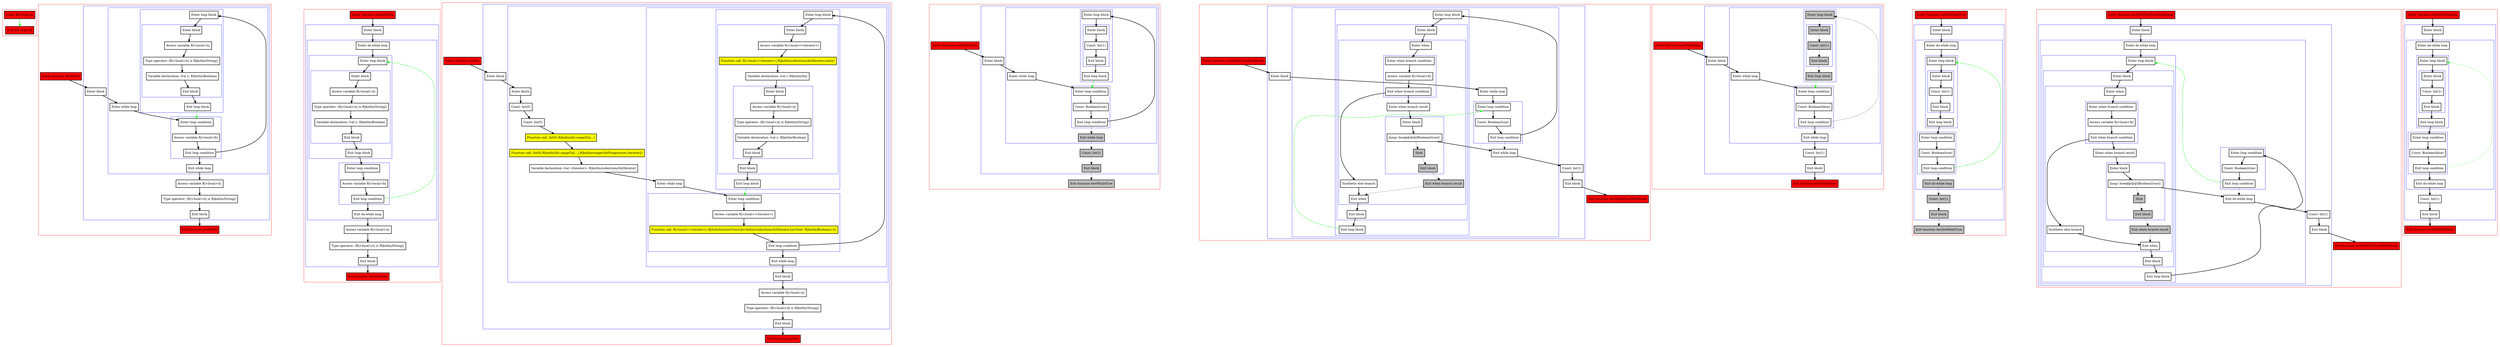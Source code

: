 digraph loops_kt {
    graph [nodesep=3]
    node [shape=box penwidth=2]
    edge [penwidth=2]

    subgraph cluster_0 {
        color=red
        0 [label="Enter file loops.kt" style="filled" fillcolor=red];
        1 [label="Exit file loops.kt" style="filled" fillcolor=red];
    }
    0 -> {1} [color=green];

    subgraph cluster_1 {
        color=red
        2 [label="Enter function testWhile" style="filled" fillcolor=red];
        subgraph cluster_2 {
            color=blue
            3 [label="Enter block"];
            subgraph cluster_3 {
                color=blue
                4 [label="Enter while loop"];
                subgraph cluster_4 {
                    color=blue
                    5 [label="Enter loop condition"];
                    6 [label="Access variable R|<local>/b|"];
                    7 [label="Exit loop condition"];
                }
                subgraph cluster_5 {
                    color=blue
                    8 [label="Enter loop block"];
                    subgraph cluster_6 {
                        color=blue
                        9 [label="Enter block"];
                        10 [label="Access variable R|<local>/x|"];
                        11 [label="Type operator: (R|<local>/x| is R|kotlin/String|)"];
                        12 [label="Variable declaration: lval y: R|kotlin/Boolean|"];
                        13 [label="Exit block"];
                    }
                    14 [label="Exit loop block"];
                }
                15 [label="Exit while loop"];
            }
            16 [label="Access variable R|<local>/x|"];
            17 [label="Type operator: (R|<local>/x| is R|kotlin/String|)"];
            18 [label="Exit block"];
        }
        19 [label="Exit function testWhile" style="filled" fillcolor=red];
    }
    2 -> {3};
    3 -> {4};
    4 -> {5};
    5 -> {6};
    6 -> {7};
    7 -> {8 15};
    8 -> {9};
    9 -> {10};
    10 -> {11};
    11 -> {12};
    12 -> {13};
    13 -> {14};
    14 -> {5} [color=green style=dashed];
    15 -> {16};
    16 -> {17};
    17 -> {18};
    18 -> {19};

    subgraph cluster_7 {
        color=red
        20 [label="Enter function testDoWhile" style="filled" fillcolor=red];
        subgraph cluster_8 {
            color=blue
            21 [label="Enter block"];
            subgraph cluster_9 {
                color=blue
                22 [label="Enter do-while loop"];
                subgraph cluster_10 {
                    color=blue
                    23 [label="Enter loop block"];
                    subgraph cluster_11 {
                        color=blue
                        24 [label="Enter block"];
                        25 [label="Access variable R|<local>/x|"];
                        26 [label="Type operator: (R|<local>/x| is R|kotlin/String|)"];
                        27 [label="Variable declaration: lval y: R|kotlin/Boolean|"];
                        28 [label="Exit block"];
                    }
                    29 [label="Exit loop block"];
                }
                subgraph cluster_12 {
                    color=blue
                    30 [label="Enter loop condition"];
                    31 [label="Access variable R|<local>/b|"];
                    32 [label="Exit loop condition"];
                }
                33 [label="Exit do-while loop"];
            }
            34 [label="Access variable R|<local>/x|"];
            35 [label="Type operator: (R|<local>/x| is R|kotlin/String|)"];
            36 [label="Exit block"];
        }
        37 [label="Exit function testDoWhile" style="filled" fillcolor=red];
    }
    20 -> {21};
    21 -> {22};
    22 -> {23};
    23 -> {24};
    24 -> {25};
    25 -> {26};
    26 -> {27};
    27 -> {28};
    28 -> {29};
    29 -> {30};
    30 -> {31};
    31 -> {32};
    32 -> {33};
    32 -> {23} [color=green style=dashed];
    33 -> {34};
    34 -> {35};
    35 -> {36};
    36 -> {37};

    subgraph cluster_13 {
        color=red
        38 [label="Enter function testFor" style="filled" fillcolor=red];
        subgraph cluster_14 {
            color=blue
            39 [label="Enter block"];
            subgraph cluster_15 {
                color=blue
                40 [label="Enter block"];
                41 [label="Const: Int(0)"];
                42 [label="Const: Int(5)"];
                43 [label="Function call: Int(0).R|kotlin/Int.rangeTo|(...)" style="filled" fillcolor=yellow];
                44 [label="Function call: Int(0).R|kotlin/Int.rangeTo|(...).R|kotlin/ranges/IntProgression.iterator|()" style="filled" fillcolor=yellow];
                45 [label="Variable declaration: lval <iterator>: R|kotlin/collections/IntIterator|"];
                subgraph cluster_16 {
                    color=blue
                    46 [label="Enter while loop"];
                    subgraph cluster_17 {
                        color=blue
                        47 [label="Enter loop condition"];
                        48 [label="Access variable R|<local>/<iterator>|"];
                        49 [label="Function call: R|<local>/<iterator>|.R|SubstitutionOverride<kotlin/collections/IntIterator.hasNext: R|kotlin/Boolean|>|()" style="filled" fillcolor=yellow];
                        50 [label="Exit loop condition"];
                    }
                    subgraph cluster_18 {
                        color=blue
                        51 [label="Enter loop block"];
                        subgraph cluster_19 {
                            color=blue
                            52 [label="Enter block"];
                            53 [label="Access variable R|<local>/<iterator>|"];
                            54 [label="Function call: R|<local>/<iterator>|.R|kotlin/collections/IntIterator.next|()" style="filled" fillcolor=yellow];
                            55 [label="Variable declaration: lval i: R|kotlin/Int|"];
                            subgraph cluster_20 {
                                color=blue
                                56 [label="Enter block"];
                                57 [label="Access variable R|<local>/x|"];
                                58 [label="Type operator: (R|<local>/x| is R|kotlin/String|)"];
                                59 [label="Variable declaration: lval y: R|kotlin/Boolean|"];
                                60 [label="Exit block"];
                            }
                            61 [label="Exit block"];
                        }
                        62 [label="Exit loop block"];
                    }
                    63 [label="Exit while loop"];
                }
                64 [label="Exit block"];
            }
            65 [label="Access variable R|<local>/x|"];
            66 [label="Type operator: (R|<local>/x| is R|kotlin/String|)"];
            67 [label="Exit block"];
        }
        68 [label="Exit function testFor" style="filled" fillcolor=red];
    }
    38 -> {39};
    39 -> {40};
    40 -> {41};
    41 -> {42};
    42 -> {43};
    43 -> {44};
    44 -> {45};
    45 -> {46};
    46 -> {47};
    47 -> {48};
    48 -> {49};
    49 -> {50};
    50 -> {51 63};
    51 -> {52};
    52 -> {53};
    53 -> {54};
    54 -> {55};
    55 -> {56};
    56 -> {57};
    57 -> {58};
    58 -> {59};
    59 -> {60};
    60 -> {61};
    61 -> {62};
    62 -> {47} [color=green style=dashed];
    63 -> {64};
    64 -> {65};
    65 -> {66};
    66 -> {67};
    67 -> {68};

    subgraph cluster_21 {
        color=red
        69 [label="Enter function testWhileTrue" style="filled" fillcolor=red];
        subgraph cluster_22 {
            color=blue
            70 [label="Enter block"];
            subgraph cluster_23 {
                color=blue
                71 [label="Enter while loop"];
                subgraph cluster_24 {
                    color=blue
                    72 [label="Enter loop condition"];
                    73 [label="Const: Boolean(true)"];
                    74 [label="Exit loop condition"];
                }
                subgraph cluster_25 {
                    color=blue
                    75 [label="Enter loop block"];
                    subgraph cluster_26 {
                        color=blue
                        76 [label="Enter block"];
                        77 [label="Const: Int(1)"];
                        78 [label="Exit block"];
                    }
                    79 [label="Exit loop block"];
                }
                80 [label="Exit while loop" style="filled" fillcolor=gray];
            }
            81 [label="Const: Int(1)" style="filled" fillcolor=gray];
            82 [label="Exit block" style="filled" fillcolor=gray];
        }
        83 [label="Exit function testWhileTrue" style="filled" fillcolor=gray];
    }
    69 -> {70};
    70 -> {71};
    71 -> {72};
    72 -> {73};
    73 -> {74};
    74 -> {75};
    74 -> {80} [style=dotted];
    75 -> {76};
    76 -> {77};
    77 -> {78};
    78 -> {79};
    79 -> {72} [color=green style=dashed];
    80 -> {81} [style=dotted];
    81 -> {82} [style=dotted];
    82 -> {83} [style=dotted];

    subgraph cluster_27 {
        color=red
        84 [label="Enter function testWhileTrueWithBreak" style="filled" fillcolor=red];
        subgraph cluster_28 {
            color=blue
            85 [label="Enter block"];
            subgraph cluster_29 {
                color=blue
                86 [label="Enter while loop"];
                subgraph cluster_30 {
                    color=blue
                    87 [label="Enter loop condition"];
                    88 [label="Const: Boolean(true)"];
                    89 [label="Exit loop condition"];
                }
                subgraph cluster_31 {
                    color=blue
                    90 [label="Enter loop block"];
                    subgraph cluster_32 {
                        color=blue
                        91 [label="Enter block"];
                        subgraph cluster_33 {
                            color=blue
                            92 [label="Enter when"];
                            subgraph cluster_34 {
                                color=blue
                                93 [label="Enter when branch condition "];
                                94 [label="Access variable R|<local>/b|"];
                                95 [label="Exit when branch condition"];
                            }
                            96 [label="Synthetic else branch"];
                            97 [label="Enter when branch result"];
                            subgraph cluster_35 {
                                color=blue
                                98 [label="Enter block"];
                                99 [label="Jump: break@@@[Boolean(true)] "];
                                100 [label="Stub" style="filled" fillcolor=gray];
                                101 [label="Exit block" style="filled" fillcolor=gray];
                            }
                            102 [label="Exit when branch result" style="filled" fillcolor=gray];
                            103 [label="Exit when"];
                        }
                        104 [label="Exit block"];
                    }
                    105 [label="Exit loop block"];
                }
                106 [label="Exit while loop"];
            }
            107 [label="Const: Int(1)"];
            108 [label="Exit block"];
        }
        109 [label="Exit function testWhileTrueWithBreak" style="filled" fillcolor=red];
    }
    84 -> {85};
    85 -> {86};
    86 -> {87};
    87 -> {88};
    88 -> {89};
    89 -> {90};
    89 -> {106} [style=dotted];
    90 -> {91};
    91 -> {92};
    92 -> {93};
    93 -> {94};
    94 -> {95};
    95 -> {96 97};
    96 -> {103};
    97 -> {98};
    98 -> {99};
    99 -> {106};
    99 -> {100} [style=dotted];
    100 -> {101} [style=dotted];
    101 -> {102} [style=dotted];
    102 -> {103} [style=dotted];
    103 -> {104};
    104 -> {105};
    105 -> {87} [color=green style=dashed];
    106 -> {107};
    107 -> {108};
    108 -> {109};

    subgraph cluster_36 {
        color=red
        110 [label="Enter function testWhileFalse" style="filled" fillcolor=red];
        subgraph cluster_37 {
            color=blue
            111 [label="Enter block"];
            subgraph cluster_38 {
                color=blue
                112 [label="Enter while loop"];
                subgraph cluster_39 {
                    color=blue
                    113 [label="Enter loop condition"];
                    114 [label="Const: Boolean(false)"];
                    115 [label="Exit loop condition"];
                }
                subgraph cluster_40 {
                    color=blue
                    116 [label="Enter loop block" style="filled" fillcolor=gray];
                    subgraph cluster_41 {
                        color=blue
                        117 [label="Enter block" style="filled" fillcolor=gray];
                        118 [label="Const: Int(1)" style="filled" fillcolor=gray];
                        119 [label="Exit block" style="filled" fillcolor=gray];
                    }
                    120 [label="Exit loop block" style="filled" fillcolor=gray];
                }
                121 [label="Exit while loop"];
            }
            122 [label="Const: Int(1)"];
            123 [label="Exit block"];
        }
        124 [label="Exit function testWhileFalse" style="filled" fillcolor=red];
    }
    110 -> {111};
    111 -> {112};
    112 -> {113};
    113 -> {114};
    114 -> {115};
    115 -> {121};
    115 -> {116} [style=dotted];
    116 -> {117} [style=dotted];
    117 -> {118} [style=dotted];
    118 -> {119} [style=dotted];
    119 -> {120} [style=dotted];
    120 -> {113} [color=green style=dotted];
    121 -> {122};
    122 -> {123};
    123 -> {124};

    subgraph cluster_42 {
        color=red
        125 [label="Enter function testDoWhileTrue" style="filled" fillcolor=red];
        subgraph cluster_43 {
            color=blue
            126 [label="Enter block"];
            subgraph cluster_44 {
                color=blue
                127 [label="Enter do-while loop"];
                subgraph cluster_45 {
                    color=blue
                    128 [label="Enter loop block"];
                    subgraph cluster_46 {
                        color=blue
                        129 [label="Enter block"];
                        130 [label="Const: Int(1)"];
                        131 [label="Exit block"];
                    }
                    132 [label="Exit loop block"];
                }
                subgraph cluster_47 {
                    color=blue
                    133 [label="Enter loop condition"];
                    134 [label="Const: Boolean(true)"];
                    135 [label="Exit loop condition"];
                }
                136 [label="Exit do-while loop" style="filled" fillcolor=gray];
            }
            137 [label="Const: Int(1)" style="filled" fillcolor=gray];
            138 [label="Exit block" style="filled" fillcolor=gray];
        }
        139 [label="Exit function testDoWhileTrue" style="filled" fillcolor=gray];
    }
    125 -> {126};
    126 -> {127};
    127 -> {128};
    128 -> {129};
    129 -> {130};
    130 -> {131};
    131 -> {132};
    132 -> {133};
    133 -> {134};
    134 -> {135};
    135 -> {128} [color=green style=dashed];
    135 -> {136} [style=dotted];
    136 -> {137} [style=dotted];
    137 -> {138} [style=dotted];
    138 -> {139} [style=dotted];

    subgraph cluster_48 {
        color=red
        140 [label="Enter function testDoWhileTrueWithBreak" style="filled" fillcolor=red];
        subgraph cluster_49 {
            color=blue
            141 [label="Enter block"];
            subgraph cluster_50 {
                color=blue
                142 [label="Enter do-while loop"];
                subgraph cluster_51 {
                    color=blue
                    143 [label="Enter loop block"];
                    subgraph cluster_52 {
                        color=blue
                        144 [label="Enter block"];
                        subgraph cluster_53 {
                            color=blue
                            145 [label="Enter when"];
                            subgraph cluster_54 {
                                color=blue
                                146 [label="Enter when branch condition "];
                                147 [label="Access variable R|<local>/b|"];
                                148 [label="Exit when branch condition"];
                            }
                            149 [label="Synthetic else branch"];
                            150 [label="Enter when branch result"];
                            subgraph cluster_55 {
                                color=blue
                                151 [label="Enter block"];
                                152 [label="Jump: break@@@[Boolean(true)] "];
                                153 [label="Stub" style="filled" fillcolor=gray];
                                154 [label="Exit block" style="filled" fillcolor=gray];
                            }
                            155 [label="Exit when branch result" style="filled" fillcolor=gray];
                            156 [label="Exit when"];
                        }
                        157 [label="Exit block"];
                    }
                    158 [label="Exit loop block"];
                }
                subgraph cluster_56 {
                    color=blue
                    159 [label="Enter loop condition"];
                    160 [label="Const: Boolean(true)"];
                    161 [label="Exit loop condition"];
                }
                162 [label="Exit do-while loop"];
            }
            163 [label="Const: Int(1)"];
            164 [label="Exit block"];
        }
        165 [label="Exit function testDoWhileTrueWithBreak" style="filled" fillcolor=red];
    }
    140 -> {141};
    141 -> {142};
    142 -> {143};
    143 -> {144};
    144 -> {145};
    145 -> {146};
    146 -> {147};
    147 -> {148};
    148 -> {149 150};
    149 -> {156};
    150 -> {151};
    151 -> {152};
    152 -> {162};
    152 -> {153} [style=dotted];
    153 -> {154} [style=dotted];
    154 -> {155} [style=dotted];
    155 -> {156} [style=dotted];
    156 -> {157};
    157 -> {158};
    158 -> {159};
    159 -> {160};
    160 -> {161};
    161 -> {143} [color=green style=dashed];
    161 -> {162} [style=dotted];
    162 -> {163};
    163 -> {164};
    164 -> {165};

    subgraph cluster_57 {
        color=red
        166 [label="Enter function testDoWhileFalse" style="filled" fillcolor=red];
        subgraph cluster_58 {
            color=blue
            167 [label="Enter block"];
            subgraph cluster_59 {
                color=blue
                168 [label="Enter do-while loop"];
                subgraph cluster_60 {
                    color=blue
                    169 [label="Enter loop block"];
                    subgraph cluster_61 {
                        color=blue
                        170 [label="Enter block"];
                        171 [label="Const: Int(1)"];
                        172 [label="Exit block"];
                    }
                    173 [label="Exit loop block"];
                }
                subgraph cluster_62 {
                    color=blue
                    174 [label="Enter loop condition"];
                    175 [label="Const: Boolean(false)"];
                    176 [label="Exit loop condition"];
                }
                177 [label="Exit do-while loop"];
            }
            178 [label="Const: Int(1)"];
            179 [label="Exit block"];
        }
        180 [label="Exit function testDoWhileFalse" style="filled" fillcolor=red];
    }
    166 -> {167};
    167 -> {168};
    168 -> {169};
    169 -> {170};
    170 -> {171};
    171 -> {172};
    172 -> {173};
    173 -> {174};
    174 -> {175};
    175 -> {176};
    176 -> {177};
    176 -> {169} [color=green style=dotted];
    177 -> {178};
    178 -> {179};
    179 -> {180};

}
